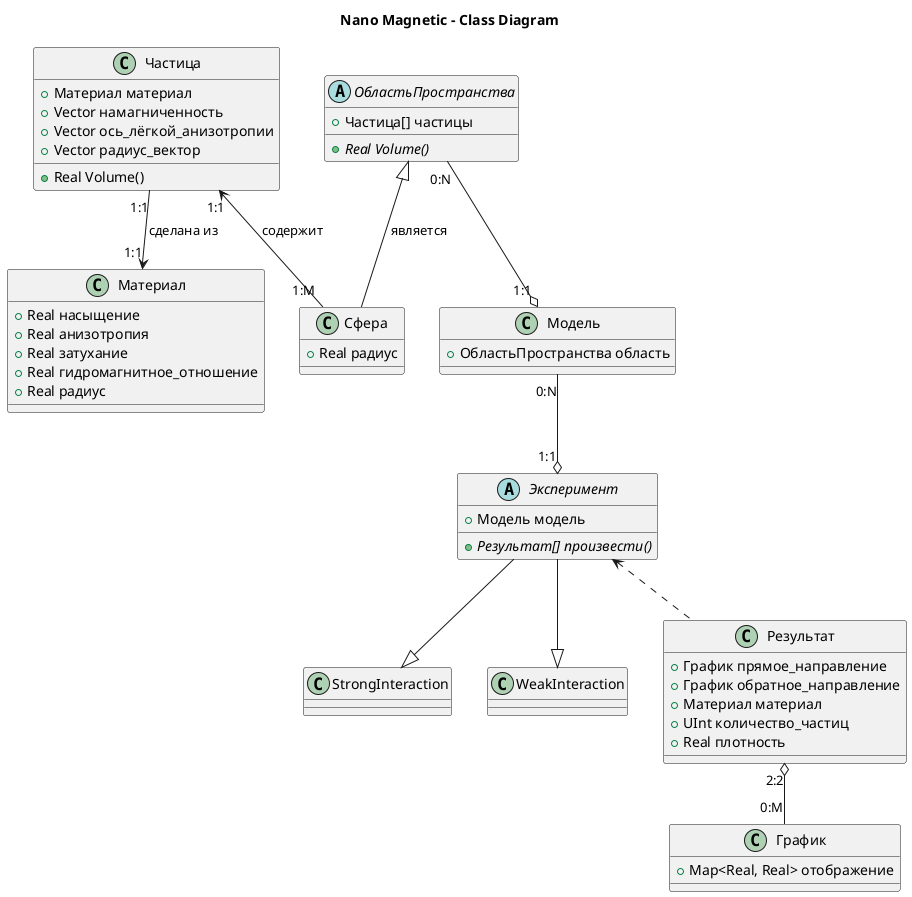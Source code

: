 @startuml

title Nano Magnetic - Class Diagram


class Частица {
  +Материал материал
  +Vector намагниченность
  +Vector ось_лёгкой_анизотропии
  +Vector радиус_вектор
  +Real Volume()
}

class Материал {
  +Real насыщение
  +Real анизотропия
  +Real затухание
  +Real гидромагнитное_отношение
  +Real радиус
}

Частица "1:1" --> "1:1" Материал : "сделана из"

abstract class ОбластьПространства {
  +Частица[] частицы
  {abstract} +Real Volume()
}
class Сфера {
  +Real радиус
}
ОбластьПространства <|-- Сфера : "является"

Частица "1:1" <-- "1:M" Сфера : "содержит"

class Модель {
  +ОбластьПространства область
}

ОбластьПространства "0:N" --o "1:1" Модель

abstract class Эксперимент {
  +Модель модель
  {abstract} +Результат[] произвести()
}

Модель "0:N" --o "1:1" Эксперимент

class StrongInteraction
class WeakInteraction
Эксперимент --|> StrongInteraction
Эксперимент --|> WeakInteraction

class Результат {
  +График прямое_направление
  +График обратное_направление
  +Материал материал
  +UInt количество_частиц
  +Real плотность
}

Эксперимент <.. Результат

class График {
  +Map<Real, Real> отображение
}

Результат "2:2" o-- "0:M" График

@enduml
